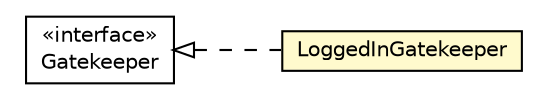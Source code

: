 #!/usr/local/bin/dot
#
# Class diagram 
# Generated by UMLGraph version R5_6-24-gf6e263 (http://www.umlgraph.org/)
#

digraph G {
	edge [fontname="Helvetica",fontsize=10,labelfontname="Helvetica",labelfontsize=10];
	node [fontname="Helvetica",fontsize=10,shape=plaintext];
	nodesep=0.25;
	ranksep=0.5;
	rankdir=LR;
	// com.gwtplatform.mvp.client.proxy.Gatekeeper
	c223786 [label=<<table title="com.gwtplatform.mvp.client.proxy.Gatekeeper" border="0" cellborder="1" cellspacing="0" cellpadding="2" port="p" href="../../../mvp/client/proxy/Gatekeeper.html">
		<tr><td><table border="0" cellspacing="0" cellpadding="1">
<tr><td align="center" balign="center"> &#171;interface&#187; </td></tr>
<tr><td align="center" balign="center"> Gatekeeper </td></tr>
		</table></td></tr>
		</table>>, URL="../../../mvp/client/proxy/Gatekeeper.html", fontname="Helvetica", fontcolor="black", fontsize=10.0];
	// com.gwtplatform.carstore.client.security.LoggedInGatekeeper
	c224083 [label=<<table title="com.gwtplatform.carstore.client.security.LoggedInGatekeeper" border="0" cellborder="1" cellspacing="0" cellpadding="2" port="p" bgcolor="lemonChiffon" href="./LoggedInGatekeeper.html">
		<tr><td><table border="0" cellspacing="0" cellpadding="1">
<tr><td align="center" balign="center"> LoggedInGatekeeper </td></tr>
		</table></td></tr>
		</table>>, URL="./LoggedInGatekeeper.html", fontname="Helvetica", fontcolor="black", fontsize=10.0];
	//com.gwtplatform.carstore.client.security.LoggedInGatekeeper implements com.gwtplatform.mvp.client.proxy.Gatekeeper
	c223786:p -> c224083:p [dir=back,arrowtail=empty,style=dashed];
}

